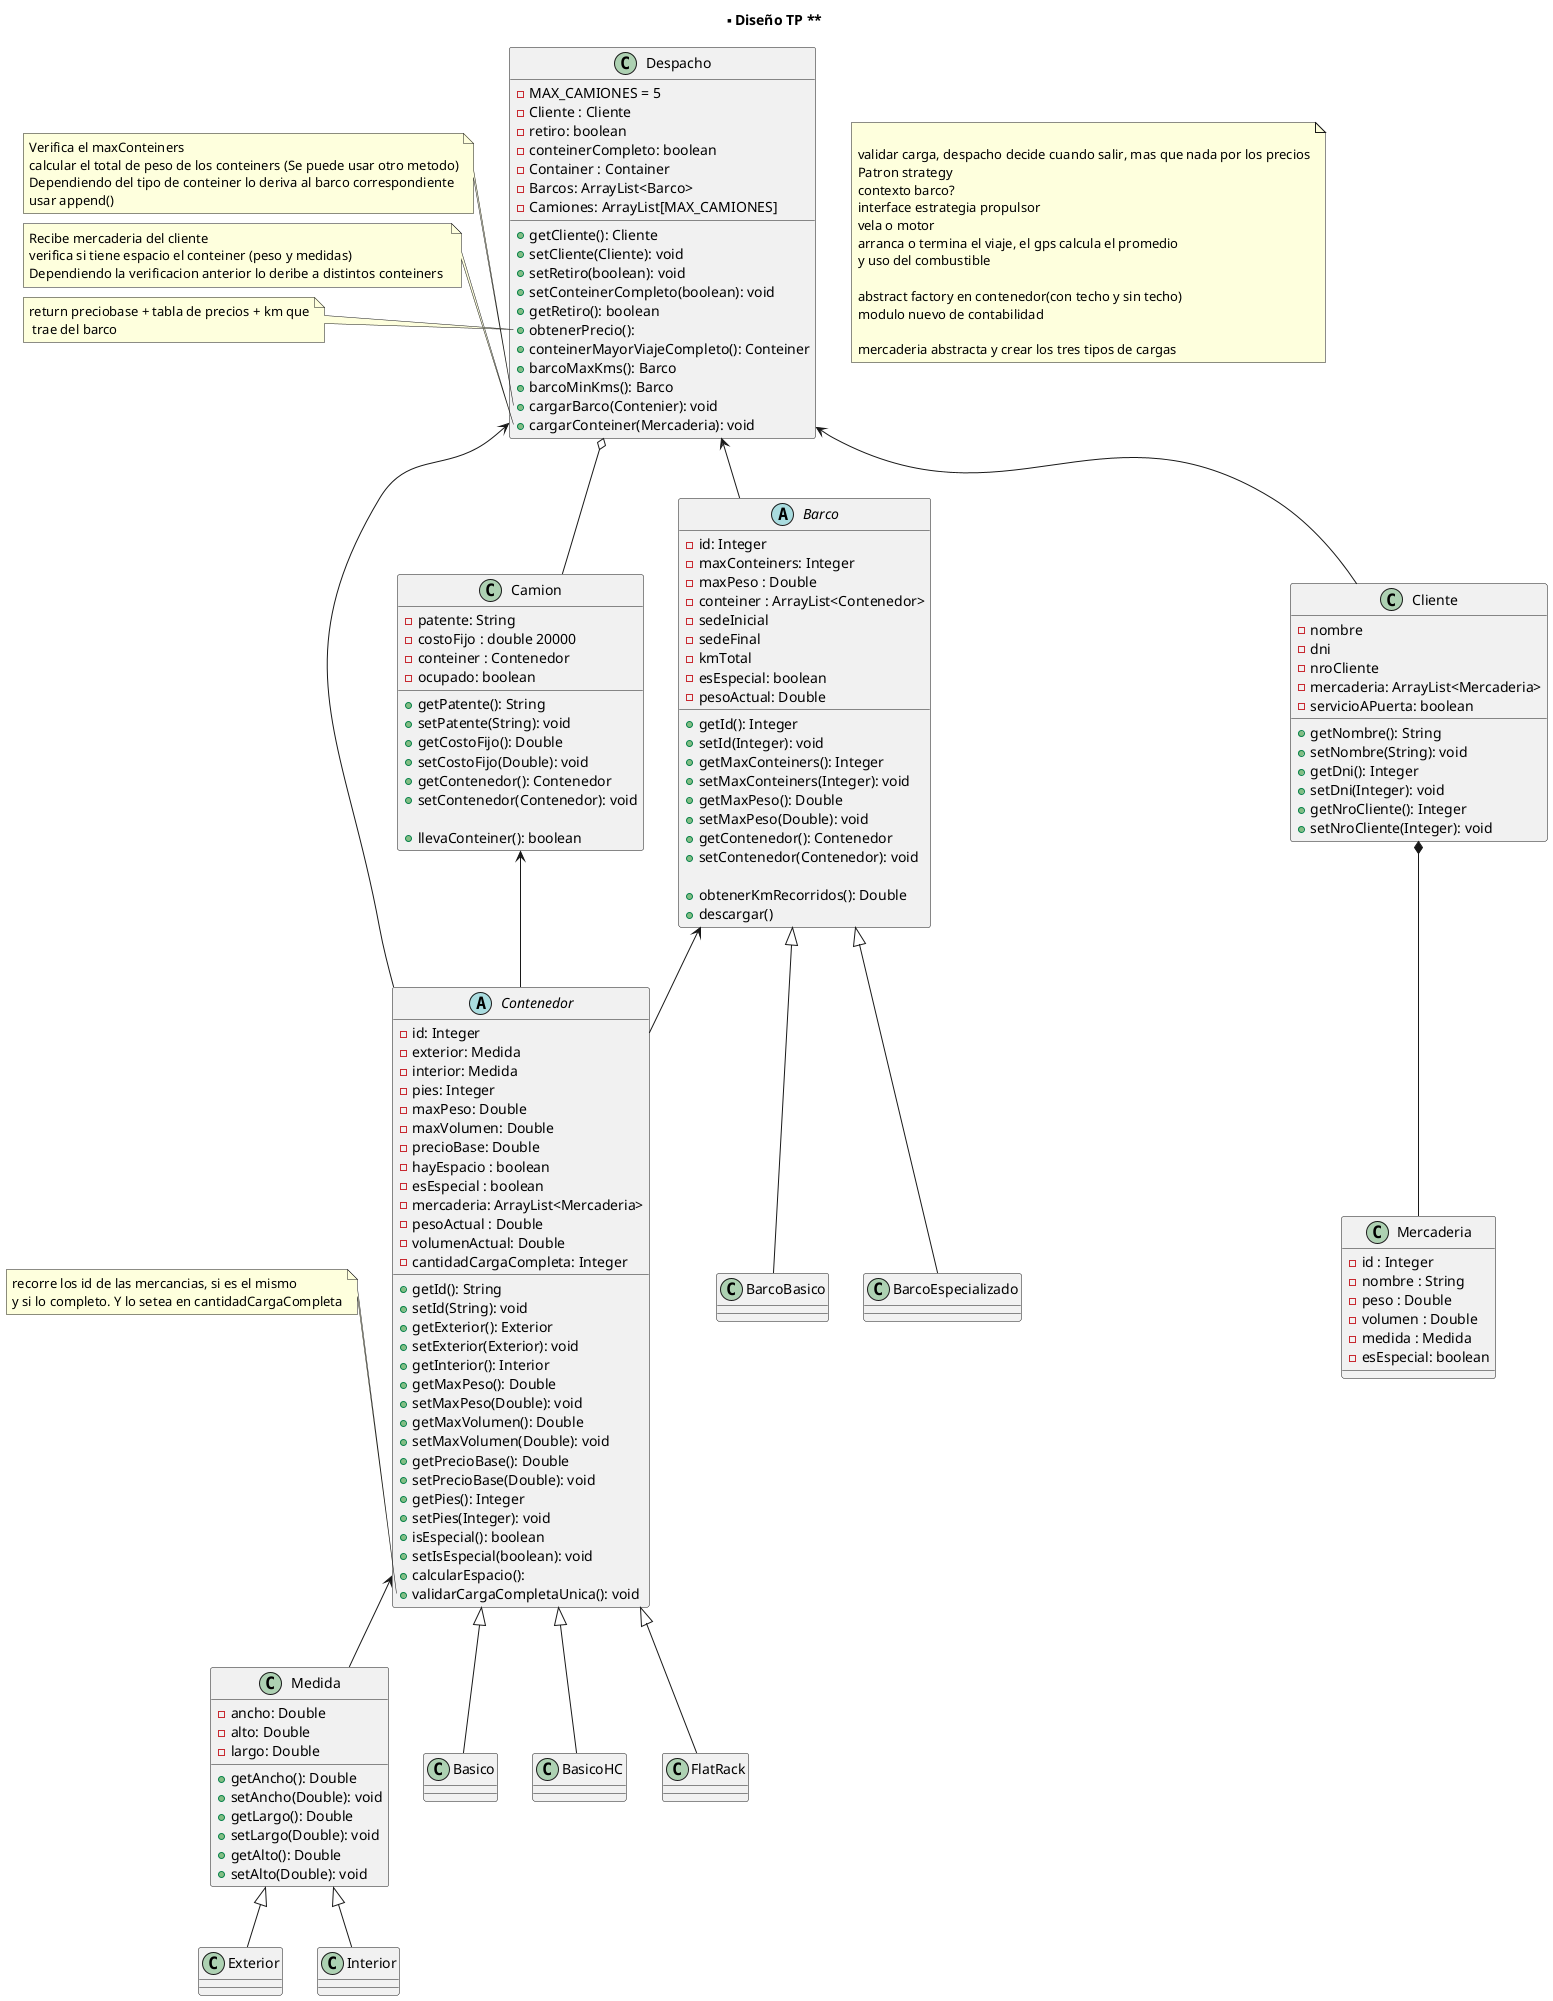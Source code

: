 @startuml

title ** Diseño TP **

abstract class Barco{
   - id: Integer
   - maxConteiners: Integer
   - maxPeso : Double 
   - conteiner : ArrayList<Contenedor>
   - sedeInicial
   - sedeFinal 
   - kmTotal
   - esEspecial: boolean 
   - pesoActual: Double 

   + getId(): Integer 
   + setId(Integer): void
   + getMaxConteiners(): Integer 
   + setMaxConteiners(Integer): void
   + getMaxPeso(): Double
   + setMaxPeso(Double): void
   + getContenedor(): Contenedor
   + setContenedor(Contenedor): void
   
   + obtenerKmRecorridos(): Double 
   + descargar()

}

class Camion{
   - patente: String 
   - costoFijo : double 20000 
   - conteiner : Contenedor 
   - ocupado: boolean 

   + getPatente(): String
   + setPatente(String): void
   + getCostoFijo(): Double 
   + setCostoFijo(Double): void
   + getContenedor(): Contenedor
   + setContenedor(Contenedor): void

   + llevaConteiner(): boolean
}

abstract Class Contenedor{
   - id: Integer 
   - exterior: Medida 
   - interior: Medida  
   - pies: Integer 
   - maxPeso: Double 
   - maxVolumen: Double 
   - precioBase: Double
   - hayEspacio : boolean 
   - esEspecial : boolean
   - mercaderia: ArrayList<Mercaderia>
   - pesoActual : Double 
   - volumenActual: Double 
   - cantidadCargaCompleta: Integer 

   + getId(): String 
   + setId(String): void
   + getExterior(): Exterior
   + setExterior(Exterior): void
   + getInterior(): Interior
   + getMaxPeso(): Double
   + setMaxPeso(Double): void
   + getMaxVolumen(): Double
   + setMaxVolumen(Double): void 
   + getPrecioBase(): Double
   + setPrecioBase(Double): void
   + getPies(): Integer 
   + setPies(Integer): void 
   + isEspecial(): boolean
   + setIsEspecial(boolean): void 
   + calcularEspacio(): 
   + validarCargaCompletaUnica(): void 
}

Class Medida{
   - ancho: Double 
   - alto: Double 
   - largo: Double 
  
   + getAncho(): Double 
   + setAncho(Double): void
   + getLargo(): Double 
   + setLargo(Double): void 
   + getAlto(): Double 
   + setAlto(Double): void
}

class Cliente{
   - nombre
   - dni
   - nroCliente 
   - mercaderia: ArrayList<Mercaderia>
   - servicioAPuerta: boolean 

   + getNombre(): String 
   + setNombre(String): void
   + getDni(): Integer 
   + setDni(Integer): void
   + getNroCliente(): Integer 
   + setNroCliente(Integer): void

}

class Despacho{
   - MAX_CAMIONES = 5
   - Cliente : Cliente 
   - retiro: boolean 
   - conteinerCompleto: boolean  
   - Container : Container 
   - Barcos: ArrayList<Barco>
   - Camiones: ArrayList[MAX_CAMIONES]

   + getCliente(): Cliente 
   + setCliente(Cliente): void
   + setRetiro(boolean): void
   + setConteinerCompleto(boolean): void
   + getRetiro(): boolean
   + obtenerPrecio():
   + conteinerMayorViajeCompleto(): Conteiner 
   + barcoMaxKms(): Barco 
   + barcoMinKms(): Barco 
   + cargarBarco(Contenier): void 
   + cargarConteiner(Mercaderia): void 
}

class Mercaderia{
   - id : Integer 
   - nombre : String 
   - peso : Double 
   - volumen : Double 
   - medida : Medida
   - esEspecial: boolean 
}

' Relaciones 

Barco <|-- BarcoBasico
Barco <|-- BarcoEspecializado
Barco <-- Contenedor

Contenedor <|-- Basico
Contenedor <|-- BasicoHC
Contenedor <|-- FlatRack
Contenedor <-- Medida

Camion <-- Contenedor

Medida <|-- Exterior 
Medida <|-- Interior
Despacho <-- Cliente
Despacho o-- Camion
Despacho <-- Barco
Despacho <-- Contenedor

Cliente *-- Mercaderia

'Notas

note as n1 
  
  validar carga, despacho decide cuando salir, mas que nada por los precios
  Patron strategy 
  contexto barco?
  interface estrategia propulsor
  vela o motor
  arranca o termina el viaje, el gps calcula el promedio
  y uso del combustible 

  abstract factory en contenedor(con techo y sin techo)
  modulo nuevo de contabilidad

  mercaderia abstracta y crear los tres tipos de cargas 
end note

note left of Despacho::cargarBarco
  Verifica el maxConteiners
  calcular el total de peso de los conteiners (Se puede usar otro metodo)
  Dependiendo del tipo de conteiner lo deriva al barco correspondiente
  usar append()
end note 

note left of Despacho::cargarConteiner
   Recibe mercaderia del cliente
   verifica si tiene espacio el conteiner (peso y medidas)
   Dependiendo la verificacion anterior lo deribe a distintos conteiners 
end note 


note right of Barco::sumaKmRecorridos
  Usa el GPS, y adentro del metodo descargar
  llamar a esta funcion.

end note

note left of Despacho::obtenerPrecio
  return preciobase + tabla de precios + km que
   trae del barco
end note 

note left of Contenedor::validarCargaCompletaUnica
  recorre los id de las mercancias, si es el mismo 
  y si lo completo. Y lo setea en cantidadCargaCompleta
end note


@enduml